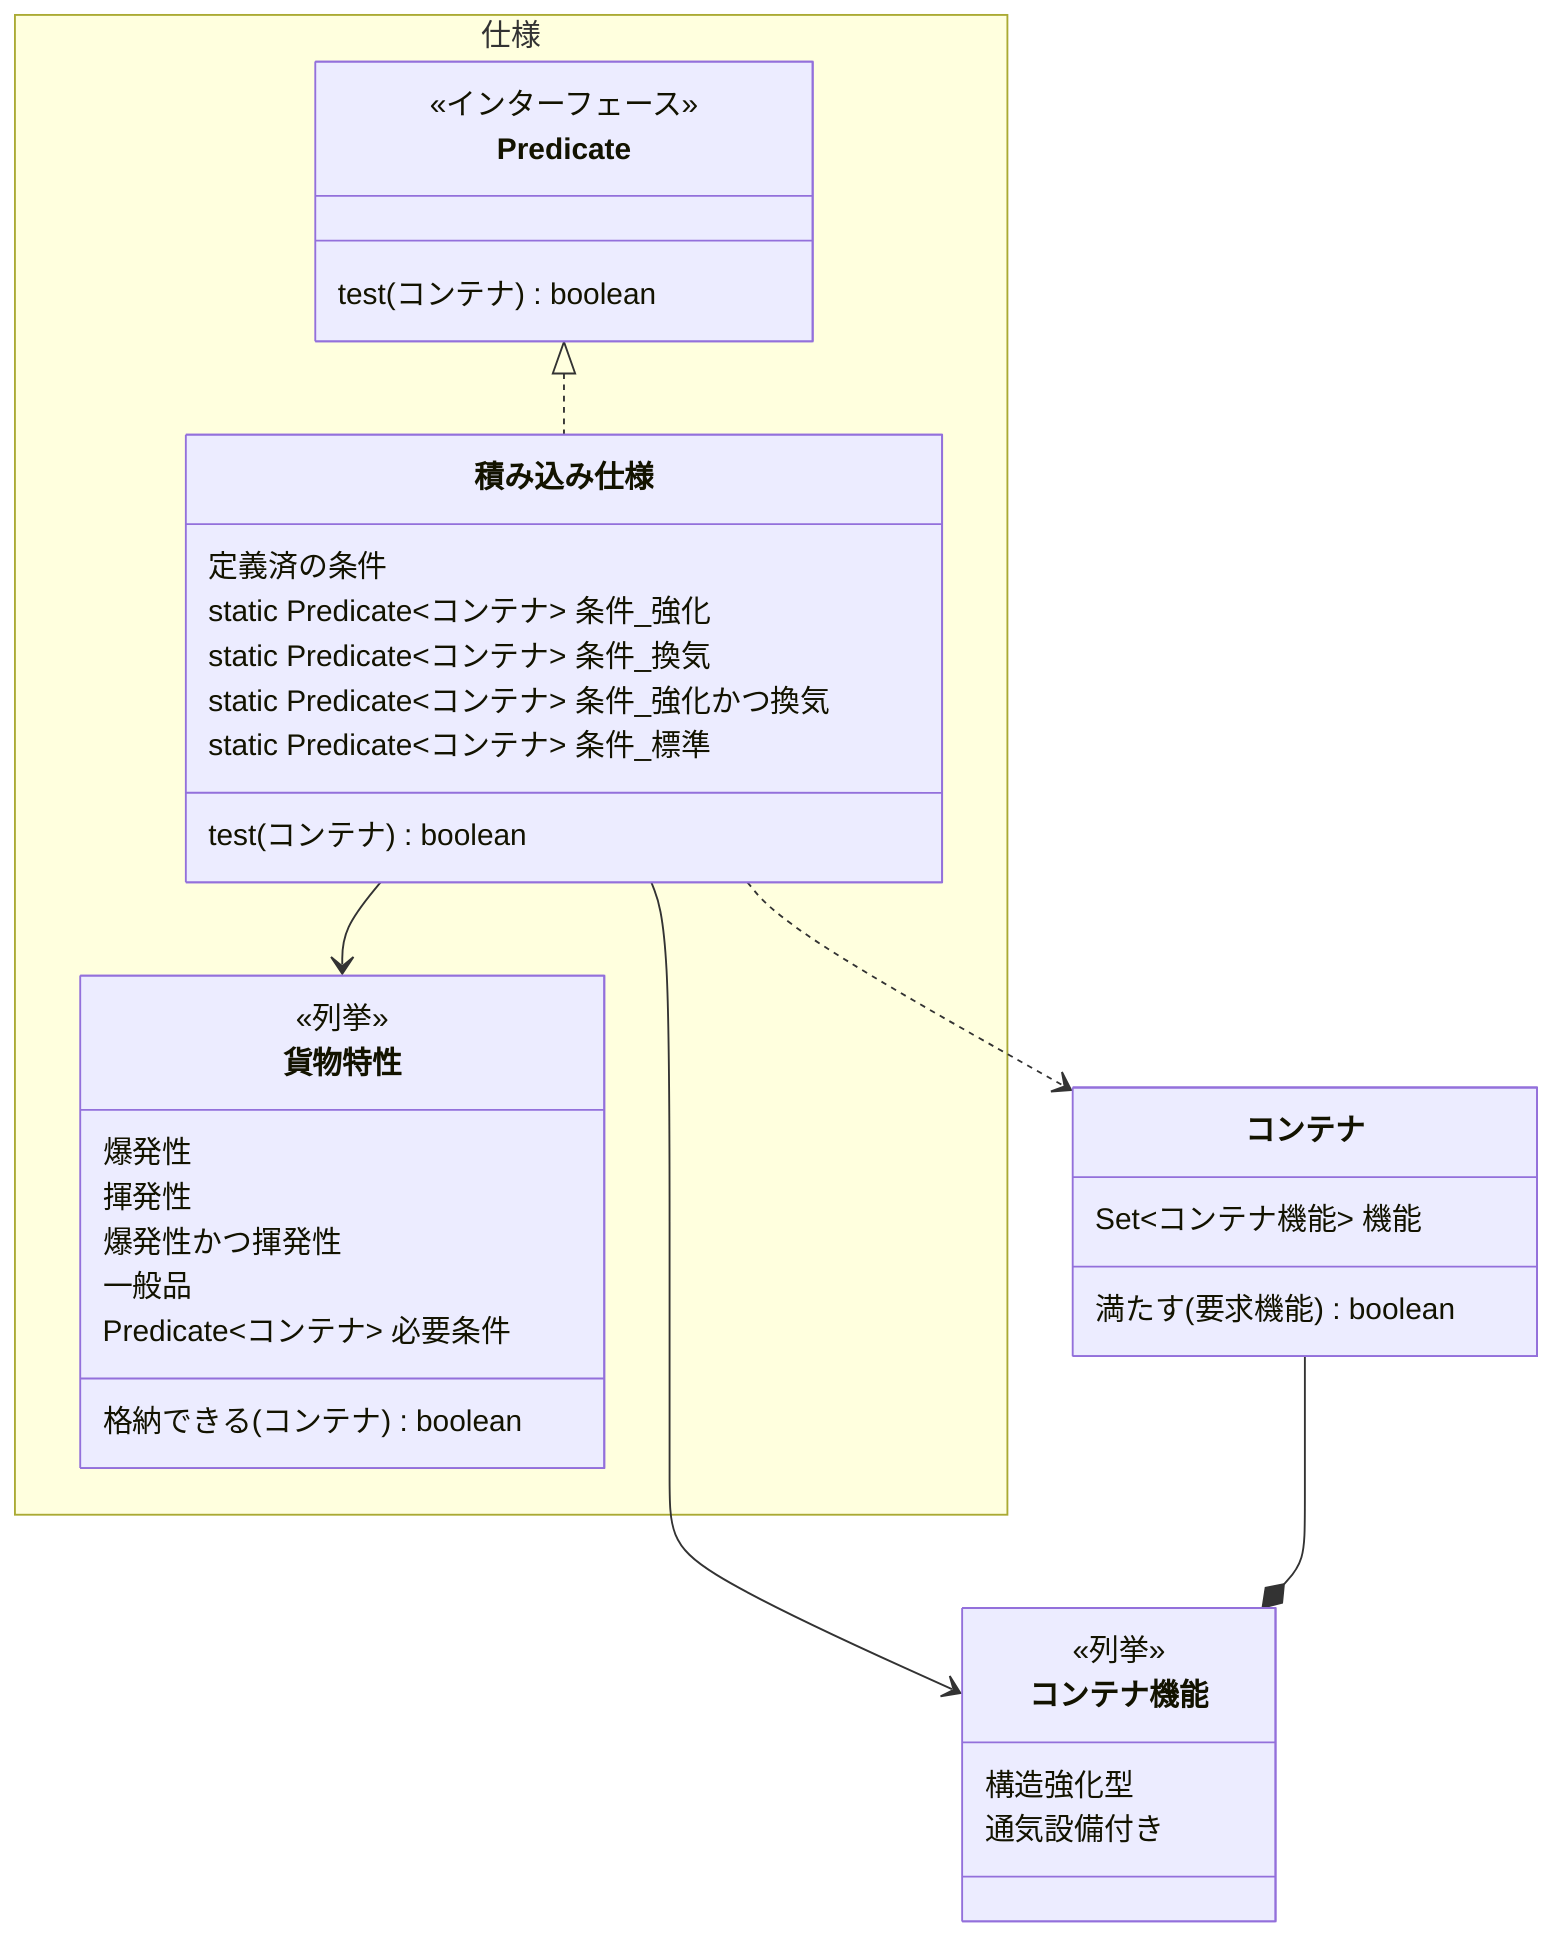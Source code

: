 classDiagram
    direction TB
    Predicate <|.. Specification
    Specification --> 貨物特性
    Specification --> コンテナ機能
    Specification ..> コンテナ
    コンテナ --* コンテナ機能

    namespace 仕様 {
        class Predicate {
            <<インターフェース>>
            test(コンテナ) boolean
        }

        class 貨物特性 {
            <<列挙>>
            爆発性
            揮発性
            爆発性かつ揮発性
            一般品
            Predicate<コンテナ> 必要条件
            格納できる(コンテナ) boolean
        }

        class Specification["積み込み仕様"] {
            定義済の条件
            static Predicate~コンテナ~ 条件_強化
            static Predicate~コンテナ~ 条件_換気
            static Predicate~コンテナ~ 条件_強化かつ換気
            static Predicate~コンテナ~ 条件_標準
            test(コンテナ) boolean
        }
    }

    style for Specifcaiton fill:#777

    class コンテナ {
        Set~コンテナ機能~ 機能
        満たす(要求機能) boolean
    }

    class コンテナ機能 {
        <<列挙>>
        構造強化型
        通気設備付き
    }
